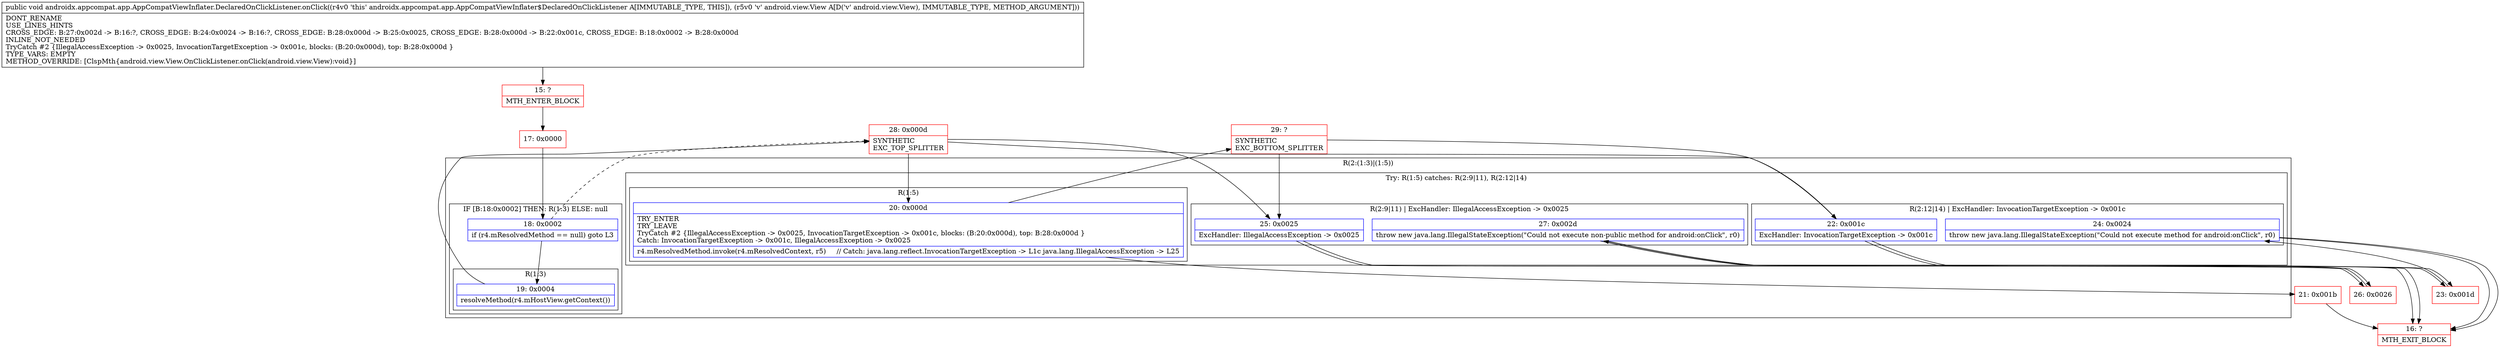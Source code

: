 digraph "CFG forandroidx.appcompat.app.AppCompatViewInflater.DeclaredOnClickListener.onClick(Landroid\/view\/View;)V" {
subgraph cluster_Region_1461366123 {
label = "R(2:(1:3)|(1:5))";
node [shape=record,color=blue];
subgraph cluster_IfRegion_1726645451 {
label = "IF [B:18:0x0002] THEN: R(1:3) ELSE: null";
node [shape=record,color=blue];
Node_18 [shape=record,label="{18\:\ 0x0002|if (r4.mResolvedMethod == null) goto L3\l}"];
subgraph cluster_Region_688969515 {
label = "R(1:3)";
node [shape=record,color=blue];
Node_19 [shape=record,label="{19\:\ 0x0004|resolveMethod(r4.mHostView.getContext())\l}"];
}
}
subgraph cluster_TryCatchRegion_16351477 {
label = "Try: R(1:5) catches: R(2:9|11), R(2:12|14)";
node [shape=record,color=blue];
subgraph cluster_Region_42599540 {
label = "R(1:5)";
node [shape=record,color=blue];
Node_20 [shape=record,label="{20\:\ 0x000d|TRY_ENTER\lTRY_LEAVE\lTryCatch #2 \{IllegalAccessException \-\> 0x0025, InvocationTargetException \-\> 0x001c, blocks: (B:20:0x000d), top: B:28:0x000d \}\lCatch: InvocationTargetException \-\> 0x001c, IllegalAccessException \-\> 0x0025\l|r4.mResolvedMethod.invoke(r4.mResolvedContext, r5)     \/\/ Catch: java.lang.reflect.InvocationTargetException \-\> L1c java.lang.IllegalAccessException \-\> L25\l}"];
}
subgraph cluster_Region_821302322 {
label = "R(2:9|11) | ExcHandler: IllegalAccessException \-\> 0x0025\l";
node [shape=record,color=blue];
Node_25 [shape=record,label="{25\:\ 0x0025|ExcHandler: IllegalAccessException \-\> 0x0025\l}"];
Node_27 [shape=record,label="{27\:\ 0x002d|throw new java.lang.IllegalStateException(\"Could not execute non\-public method for android:onClick\", r0)\l}"];
}
subgraph cluster_Region_527574152 {
label = "R(2:12|14) | ExcHandler: InvocationTargetException \-\> 0x001c\l";
node [shape=record,color=blue];
Node_22 [shape=record,label="{22\:\ 0x001c|ExcHandler: InvocationTargetException \-\> 0x001c\l}"];
Node_24 [shape=record,label="{24\:\ 0x0024|throw new java.lang.IllegalStateException(\"Could not execute method for android:onClick\", r0)\l}"];
}
}
}
subgraph cluster_Region_821302322 {
label = "R(2:9|11) | ExcHandler: IllegalAccessException \-\> 0x0025\l";
node [shape=record,color=blue];
Node_25 [shape=record,label="{25\:\ 0x0025|ExcHandler: IllegalAccessException \-\> 0x0025\l}"];
Node_27 [shape=record,label="{27\:\ 0x002d|throw new java.lang.IllegalStateException(\"Could not execute non\-public method for android:onClick\", r0)\l}"];
}
subgraph cluster_Region_527574152 {
label = "R(2:12|14) | ExcHandler: InvocationTargetException \-\> 0x001c\l";
node [shape=record,color=blue];
Node_22 [shape=record,label="{22\:\ 0x001c|ExcHandler: InvocationTargetException \-\> 0x001c\l}"];
Node_24 [shape=record,label="{24\:\ 0x0024|throw new java.lang.IllegalStateException(\"Could not execute method for android:onClick\", r0)\l}"];
}
Node_15 [shape=record,color=red,label="{15\:\ ?|MTH_ENTER_BLOCK\l}"];
Node_17 [shape=record,color=red,label="{17\:\ 0x0000}"];
Node_28 [shape=record,color=red,label="{28\:\ 0x000d|SYNTHETIC\lEXC_TOP_SPLITTER\l}"];
Node_21 [shape=record,color=red,label="{21\:\ 0x001b}"];
Node_16 [shape=record,color=red,label="{16\:\ ?|MTH_EXIT_BLOCK\l}"];
Node_29 [shape=record,color=red,label="{29\:\ ?|SYNTHETIC\lEXC_BOTTOM_SPLITTER\l}"];
Node_26 [shape=record,color=red,label="{26\:\ 0x0026}"];
Node_23 [shape=record,color=red,label="{23\:\ 0x001d}"];
MethodNode[shape=record,label="{public void androidx.appcompat.app.AppCompatViewInflater.DeclaredOnClickListener.onClick((r4v0 'this' androidx.appcompat.app.AppCompatViewInflater$DeclaredOnClickListener A[IMMUTABLE_TYPE, THIS]), (r5v0 'v' android.view.View A[D('v' android.view.View), IMMUTABLE_TYPE, METHOD_ARGUMENT]))  | DONT_RENAME\lUSE_LINES_HINTS\lCROSS_EDGE: B:27:0x002d \-\> B:16:?, CROSS_EDGE: B:24:0x0024 \-\> B:16:?, CROSS_EDGE: B:28:0x000d \-\> B:25:0x0025, CROSS_EDGE: B:28:0x000d \-\> B:22:0x001c, CROSS_EDGE: B:18:0x0002 \-\> B:28:0x000d\lINLINE_NOT_NEEDED\lTryCatch #2 \{IllegalAccessException \-\> 0x0025, InvocationTargetException \-\> 0x001c, blocks: (B:20:0x000d), top: B:28:0x000d \}\lTYPE_VARS: EMPTY\lMETHOD_OVERRIDE: [ClspMth\{android.view.View.OnClickListener.onClick(android.view.View):void\}]\l}"];
MethodNode -> Node_15;Node_18 -> Node_19;
Node_18 -> Node_28[style=dashed];
Node_19 -> Node_28;
Node_20 -> Node_21;
Node_20 -> Node_29;
Node_25 -> Node_26;
Node_27 -> Node_16;
Node_22 -> Node_23;
Node_24 -> Node_16;
Node_25 -> Node_26;
Node_27 -> Node_16;
Node_22 -> Node_23;
Node_24 -> Node_16;
Node_15 -> Node_17;
Node_17 -> Node_18;
Node_28 -> Node_20;
Node_28 -> Node_25;
Node_28 -> Node_22;
Node_21 -> Node_16;
Node_29 -> Node_25;
Node_29 -> Node_22;
Node_26 -> Node_27;
Node_23 -> Node_24;
}

